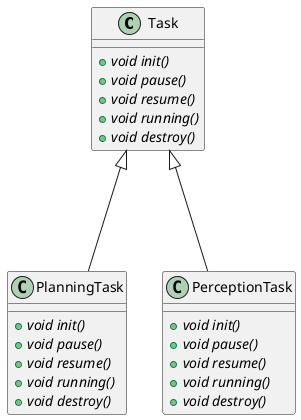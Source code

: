 @startuml
class Task{
    +{abstract}void init()
    +{abstract}void pause()
    +{abstract}void resume()
    +{abstract}void running()
    +{abstract}void destroy()
}

class PlanningTask{
    +{abstract}void init()
    +{abstract}void pause()
    +{abstract}void resume()
    +{abstract}void running()
    +{abstract}void destroy()
}

class PerceptionTask{
    +{abstract}void init()
    +{abstract}void pause()
    +{abstract}void resume()
    +{abstract}void running()
    +{abstract}void destroy()
}
PlanningTask --up-|> Task
PerceptionTask --up-|> Task

@enduml